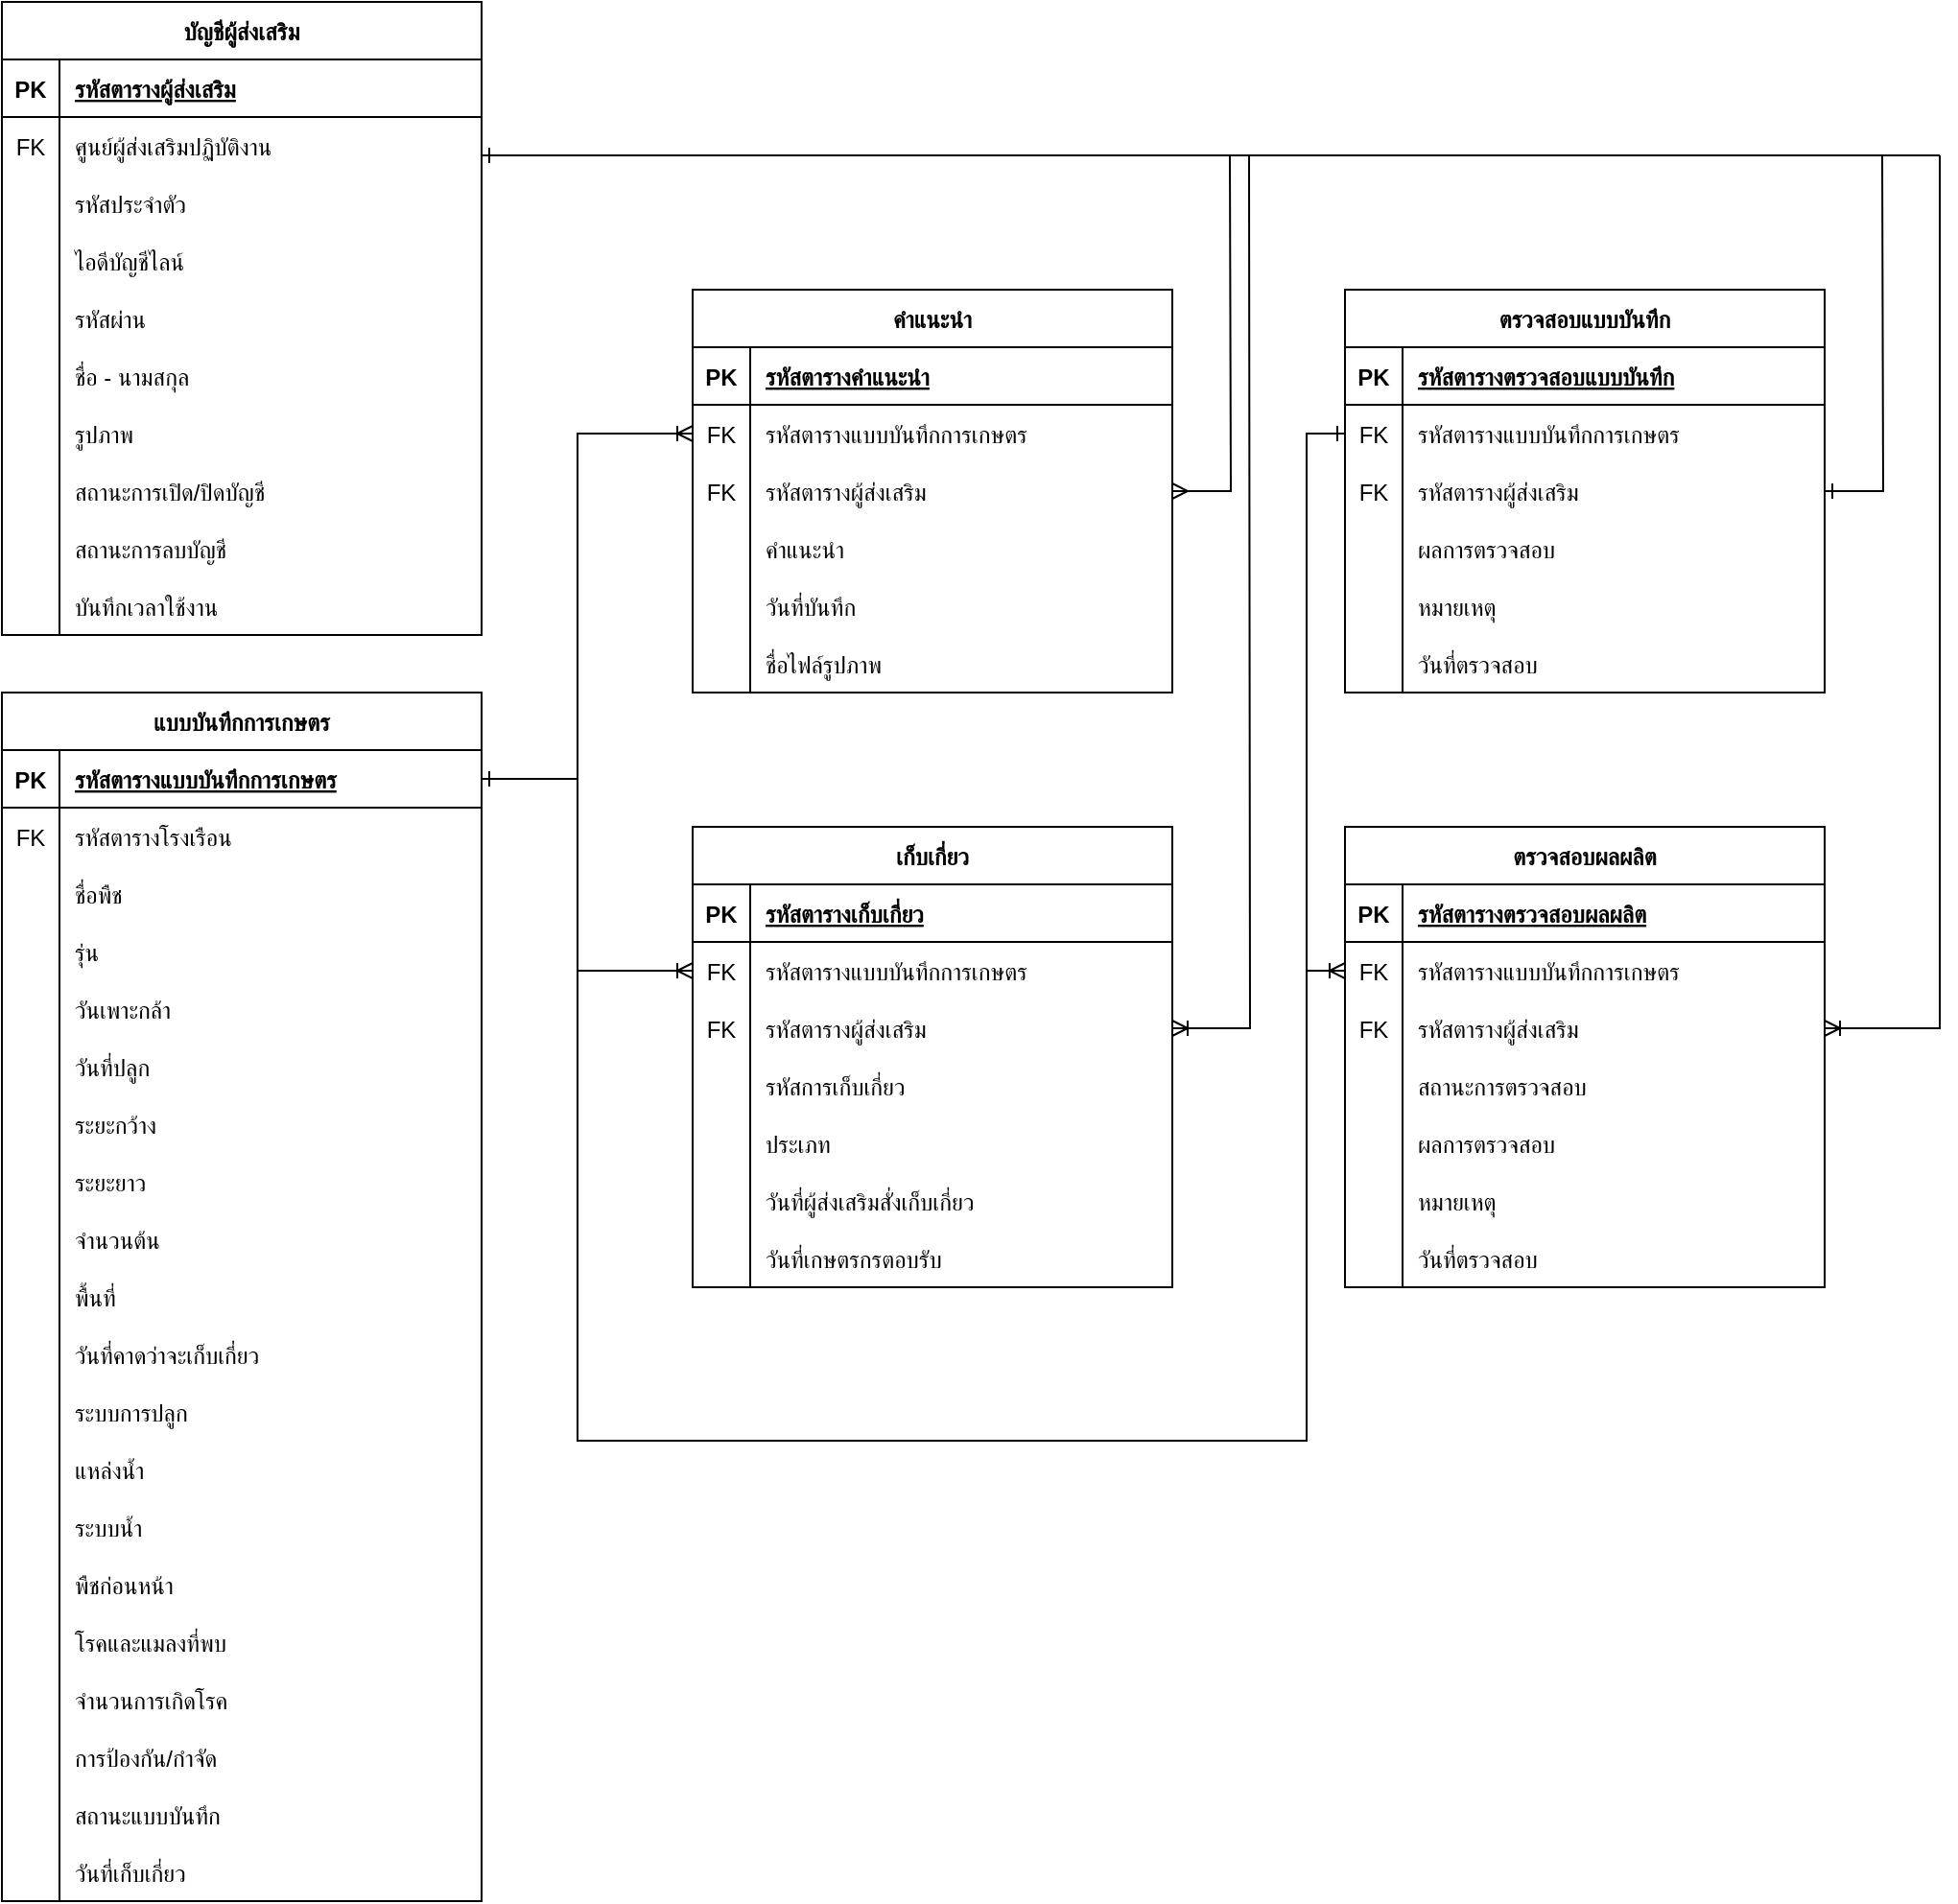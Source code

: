 <mxfile version="22.0.4" type="google">
  <diagram name="หน้า-1" id="pNeefDOTtBO-vPjjWmoB">
    <mxGraphModel grid="1" page="1" gridSize="10" guides="1" tooltips="1" connect="1" arrows="1" fold="1" pageScale="1" pageWidth="827" pageHeight="1169" math="0" shadow="0">
      <root>
        <mxCell id="0" />
        <mxCell id="1" parent="0" />
        <mxCell id="bKDTo_ecvrzZRoo026qE-148" value="บัญชีผู้ส่งเสริม" style="shape=table;startSize=30;container=1;collapsible=1;childLayout=tableLayout;fixedRows=1;rowLines=0;fontStyle=1;align=center;resizeLast=1;" vertex="1" parent="1">
          <mxGeometry x="460" y="170" width="250" height="330" as="geometry" />
        </mxCell>
        <mxCell id="bKDTo_ecvrzZRoo026qE-149" value="" style="shape=partialRectangle;collapsible=0;dropTarget=0;pointerEvents=0;fillColor=none;points=[[0,0.5],[1,0.5]];portConstraint=eastwest;top=0;left=0;right=0;bottom=1;" vertex="1" parent="bKDTo_ecvrzZRoo026qE-148">
          <mxGeometry y="30" width="250" height="30" as="geometry" />
        </mxCell>
        <mxCell id="bKDTo_ecvrzZRoo026qE-150" value="PK" style="shape=partialRectangle;overflow=hidden;connectable=0;fillColor=none;top=0;left=0;bottom=0;right=0;fontStyle=1;" vertex="1" parent="bKDTo_ecvrzZRoo026qE-149">
          <mxGeometry width="30" height="30" as="geometry">
            <mxRectangle width="30" height="30" as="alternateBounds" />
          </mxGeometry>
        </mxCell>
        <mxCell id="bKDTo_ecvrzZRoo026qE-151" value="รหัสตารางผู้ส่งเสริม" style="shape=partialRectangle;overflow=hidden;connectable=0;fillColor=none;top=0;left=0;bottom=0;right=0;align=left;spacingLeft=6;fontStyle=5;" vertex="1" parent="bKDTo_ecvrzZRoo026qE-149">
          <mxGeometry x="30" width="220" height="30" as="geometry">
            <mxRectangle width="220" height="30" as="alternateBounds" />
          </mxGeometry>
        </mxCell>
        <mxCell id="bKDTo_ecvrzZRoo026qE-152" value="" style="shape=partialRectangle;collapsible=0;dropTarget=0;pointerEvents=0;fillColor=none;points=[[0,0.5],[1,0.5]];portConstraint=eastwest;top=0;left=0;right=0;bottom=0;" vertex="1" parent="bKDTo_ecvrzZRoo026qE-148">
          <mxGeometry y="60" width="250" height="30" as="geometry" />
        </mxCell>
        <mxCell id="bKDTo_ecvrzZRoo026qE-153" value="FK" style="shape=partialRectangle;overflow=hidden;connectable=0;fillColor=none;top=0;left=0;bottom=0;right=0;" vertex="1" parent="bKDTo_ecvrzZRoo026qE-152">
          <mxGeometry width="30" height="30" as="geometry">
            <mxRectangle width="30" height="30" as="alternateBounds" />
          </mxGeometry>
        </mxCell>
        <mxCell id="bKDTo_ecvrzZRoo026qE-154" value="ศูนย์ผู้ส่งเสริมปฏิบัติงาน" style="shape=partialRectangle;overflow=hidden;connectable=0;fillColor=none;top=0;left=0;bottom=0;right=0;align=left;spacingLeft=6;" vertex="1" parent="bKDTo_ecvrzZRoo026qE-152">
          <mxGeometry x="30" width="220" height="30" as="geometry">
            <mxRectangle width="220" height="30" as="alternateBounds" />
          </mxGeometry>
        </mxCell>
        <mxCell id="bKDTo_ecvrzZRoo026qE-155" style="shape=partialRectangle;collapsible=0;dropTarget=0;pointerEvents=0;fillColor=none;points=[[0,0.5],[1,0.5]];portConstraint=eastwest;top=0;left=0;right=0;bottom=0;" vertex="1" parent="bKDTo_ecvrzZRoo026qE-148">
          <mxGeometry y="90" width="250" height="30" as="geometry" />
        </mxCell>
        <mxCell id="bKDTo_ecvrzZRoo026qE-156" style="shape=partialRectangle;overflow=hidden;connectable=0;fillColor=none;top=0;left=0;bottom=0;right=0;" vertex="1" parent="bKDTo_ecvrzZRoo026qE-155">
          <mxGeometry width="30" height="30" as="geometry">
            <mxRectangle width="30" height="30" as="alternateBounds" />
          </mxGeometry>
        </mxCell>
        <mxCell id="bKDTo_ecvrzZRoo026qE-157" value="รหัสประจำตัว" style="shape=partialRectangle;overflow=hidden;connectable=0;fillColor=none;top=0;left=0;bottom=0;right=0;align=left;spacingLeft=6;" vertex="1" parent="bKDTo_ecvrzZRoo026qE-155">
          <mxGeometry x="30" width="220" height="30" as="geometry">
            <mxRectangle width="220" height="30" as="alternateBounds" />
          </mxGeometry>
        </mxCell>
        <mxCell id="bKDTo_ecvrzZRoo026qE-158" style="shape=partialRectangle;collapsible=0;dropTarget=0;pointerEvents=0;fillColor=none;points=[[0,0.5],[1,0.5]];portConstraint=eastwest;top=0;left=0;right=0;bottom=0;" vertex="1" parent="bKDTo_ecvrzZRoo026qE-148">
          <mxGeometry y="120" width="250" height="30" as="geometry" />
        </mxCell>
        <mxCell id="bKDTo_ecvrzZRoo026qE-159" style="shape=partialRectangle;overflow=hidden;connectable=0;fillColor=none;top=0;left=0;bottom=0;right=0;" vertex="1" parent="bKDTo_ecvrzZRoo026qE-158">
          <mxGeometry width="30" height="30" as="geometry">
            <mxRectangle width="30" height="30" as="alternateBounds" />
          </mxGeometry>
        </mxCell>
        <mxCell id="bKDTo_ecvrzZRoo026qE-160" value="ไอดีบัญชีไลน์" style="shape=partialRectangle;overflow=hidden;connectable=0;fillColor=none;top=0;left=0;bottom=0;right=0;align=left;spacingLeft=6;" vertex="1" parent="bKDTo_ecvrzZRoo026qE-158">
          <mxGeometry x="30" width="220" height="30" as="geometry">
            <mxRectangle width="220" height="30" as="alternateBounds" />
          </mxGeometry>
        </mxCell>
        <mxCell id="bKDTo_ecvrzZRoo026qE-161" style="shape=partialRectangle;collapsible=0;dropTarget=0;pointerEvents=0;fillColor=none;points=[[0,0.5],[1,0.5]];portConstraint=eastwest;top=0;left=0;right=0;bottom=0;" vertex="1" parent="bKDTo_ecvrzZRoo026qE-148">
          <mxGeometry y="150" width="250" height="30" as="geometry" />
        </mxCell>
        <mxCell id="bKDTo_ecvrzZRoo026qE-162" style="shape=partialRectangle;overflow=hidden;connectable=0;fillColor=none;top=0;left=0;bottom=0;right=0;" vertex="1" parent="bKDTo_ecvrzZRoo026qE-161">
          <mxGeometry width="30" height="30" as="geometry">
            <mxRectangle width="30" height="30" as="alternateBounds" />
          </mxGeometry>
        </mxCell>
        <mxCell id="bKDTo_ecvrzZRoo026qE-163" value="รหัสผ่าน" style="shape=partialRectangle;overflow=hidden;connectable=0;fillColor=none;top=0;left=0;bottom=0;right=0;align=left;spacingLeft=6;" vertex="1" parent="bKDTo_ecvrzZRoo026qE-161">
          <mxGeometry x="30" width="220" height="30" as="geometry">
            <mxRectangle width="220" height="30" as="alternateBounds" />
          </mxGeometry>
        </mxCell>
        <mxCell id="bKDTo_ecvrzZRoo026qE-164" style="shape=partialRectangle;collapsible=0;dropTarget=0;pointerEvents=0;fillColor=none;points=[[0,0.5],[1,0.5]];portConstraint=eastwest;top=0;left=0;right=0;bottom=0;" vertex="1" parent="bKDTo_ecvrzZRoo026qE-148">
          <mxGeometry y="180" width="250" height="30" as="geometry" />
        </mxCell>
        <mxCell id="bKDTo_ecvrzZRoo026qE-165" value="" style="shape=partialRectangle;overflow=hidden;connectable=0;fillColor=none;top=0;left=0;bottom=0;right=0;" vertex="1" parent="bKDTo_ecvrzZRoo026qE-164">
          <mxGeometry width="30" height="30" as="geometry">
            <mxRectangle width="30" height="30" as="alternateBounds" />
          </mxGeometry>
        </mxCell>
        <mxCell id="bKDTo_ecvrzZRoo026qE-166" value="ชื่อ - นามสกุล" style="shape=partialRectangle;overflow=hidden;connectable=0;fillColor=none;top=0;left=0;bottom=0;right=0;align=left;spacingLeft=6;" vertex="1" parent="bKDTo_ecvrzZRoo026qE-164">
          <mxGeometry x="30" width="220" height="30" as="geometry">
            <mxRectangle width="220" height="30" as="alternateBounds" />
          </mxGeometry>
        </mxCell>
        <mxCell id="bKDTo_ecvrzZRoo026qE-167" style="shape=partialRectangle;collapsible=0;dropTarget=0;pointerEvents=0;fillColor=none;points=[[0,0.5],[1,0.5]];portConstraint=eastwest;top=0;left=0;right=0;bottom=0;" vertex="1" parent="bKDTo_ecvrzZRoo026qE-148">
          <mxGeometry y="210" width="250" height="30" as="geometry" />
        </mxCell>
        <mxCell id="bKDTo_ecvrzZRoo026qE-168" style="shape=partialRectangle;overflow=hidden;connectable=0;fillColor=none;top=0;left=0;bottom=0;right=0;" vertex="1" parent="bKDTo_ecvrzZRoo026qE-167">
          <mxGeometry width="30" height="30" as="geometry">
            <mxRectangle width="30" height="30" as="alternateBounds" />
          </mxGeometry>
        </mxCell>
        <mxCell id="bKDTo_ecvrzZRoo026qE-169" value="รูปภาพ" style="shape=partialRectangle;overflow=hidden;connectable=0;fillColor=none;top=0;left=0;bottom=0;right=0;align=left;spacingLeft=6;" vertex="1" parent="bKDTo_ecvrzZRoo026qE-167">
          <mxGeometry x="30" width="220" height="30" as="geometry">
            <mxRectangle width="220" height="30" as="alternateBounds" />
          </mxGeometry>
        </mxCell>
        <mxCell id="bKDTo_ecvrzZRoo026qE-170" style="shape=partialRectangle;collapsible=0;dropTarget=0;pointerEvents=0;fillColor=none;points=[[0,0.5],[1,0.5]];portConstraint=eastwest;top=0;left=0;right=0;bottom=0;" vertex="1" parent="bKDTo_ecvrzZRoo026qE-148">
          <mxGeometry y="240" width="250" height="30" as="geometry" />
        </mxCell>
        <mxCell id="bKDTo_ecvrzZRoo026qE-171" style="shape=partialRectangle;overflow=hidden;connectable=0;fillColor=none;top=0;left=0;bottom=0;right=0;" vertex="1" parent="bKDTo_ecvrzZRoo026qE-170">
          <mxGeometry width="30" height="30" as="geometry">
            <mxRectangle width="30" height="30" as="alternateBounds" />
          </mxGeometry>
        </mxCell>
        <mxCell id="bKDTo_ecvrzZRoo026qE-172" value="สถานะการเปิด/ปิดบัญชี" style="shape=partialRectangle;overflow=hidden;connectable=0;fillColor=none;top=0;left=0;bottom=0;right=0;align=left;spacingLeft=6;" vertex="1" parent="bKDTo_ecvrzZRoo026qE-170">
          <mxGeometry x="30" width="220" height="30" as="geometry">
            <mxRectangle width="220" height="30" as="alternateBounds" />
          </mxGeometry>
        </mxCell>
        <mxCell id="bKDTo_ecvrzZRoo026qE-173" style="shape=partialRectangle;collapsible=0;dropTarget=0;pointerEvents=0;fillColor=none;points=[[0,0.5],[1,0.5]];portConstraint=eastwest;top=0;left=0;right=0;bottom=0;" vertex="1" parent="bKDTo_ecvrzZRoo026qE-148">
          <mxGeometry y="270" width="250" height="30" as="geometry" />
        </mxCell>
        <mxCell id="bKDTo_ecvrzZRoo026qE-174" style="shape=partialRectangle;overflow=hidden;connectable=0;fillColor=none;top=0;left=0;bottom=0;right=0;" vertex="1" parent="bKDTo_ecvrzZRoo026qE-173">
          <mxGeometry width="30" height="30" as="geometry">
            <mxRectangle width="30" height="30" as="alternateBounds" />
          </mxGeometry>
        </mxCell>
        <mxCell id="bKDTo_ecvrzZRoo026qE-175" value="สถานะการลบบัญชี" style="shape=partialRectangle;overflow=hidden;connectable=0;fillColor=none;top=0;left=0;bottom=0;right=0;align=left;spacingLeft=6;" vertex="1" parent="bKDTo_ecvrzZRoo026qE-173">
          <mxGeometry x="30" width="220" height="30" as="geometry">
            <mxRectangle width="220" height="30" as="alternateBounds" />
          </mxGeometry>
        </mxCell>
        <mxCell id="X3Qk1efAukAQD73clQQM-1" style="shape=partialRectangle;collapsible=0;dropTarget=0;pointerEvents=0;fillColor=none;points=[[0,0.5],[1,0.5]];portConstraint=eastwest;top=0;left=0;right=0;bottom=0;" vertex="1" parent="bKDTo_ecvrzZRoo026qE-148">
          <mxGeometry y="300" width="250" height="30" as="geometry" />
        </mxCell>
        <mxCell id="X3Qk1efAukAQD73clQQM-2" style="shape=partialRectangle;overflow=hidden;connectable=0;fillColor=none;top=0;left=0;bottom=0;right=0;" vertex="1" parent="X3Qk1efAukAQD73clQQM-1">
          <mxGeometry width="30" height="30" as="geometry">
            <mxRectangle width="30" height="30" as="alternateBounds" />
          </mxGeometry>
        </mxCell>
        <mxCell id="X3Qk1efAukAQD73clQQM-3" value="บันทึกเวลาใช้งาน" style="shape=partialRectangle;overflow=hidden;connectable=0;fillColor=none;top=0;left=0;bottom=0;right=0;align=left;spacingLeft=6;" vertex="1" parent="X3Qk1efAukAQD73clQQM-1">
          <mxGeometry x="30" width="220" height="30" as="geometry">
            <mxRectangle width="220" height="30" as="alternateBounds" />
          </mxGeometry>
        </mxCell>
        <mxCell id="bKDTo_ecvrzZRoo026qE-176" value="ตรวจสอบแบบบันทึก" style="shape=table;startSize=30;container=1;collapsible=1;childLayout=tableLayout;fixedRows=1;rowLines=0;fontStyle=1;align=center;resizeLast=1;" vertex="1" parent="1">
          <mxGeometry x="1160" y="320" width="250" height="210" as="geometry" />
        </mxCell>
        <mxCell id="bKDTo_ecvrzZRoo026qE-177" value="" style="shape=partialRectangle;collapsible=0;dropTarget=0;pointerEvents=0;fillColor=none;points=[[0,0.5],[1,0.5]];portConstraint=eastwest;top=0;left=0;right=0;bottom=1;" vertex="1" parent="bKDTo_ecvrzZRoo026qE-176">
          <mxGeometry y="30" width="250" height="30" as="geometry" />
        </mxCell>
        <mxCell id="bKDTo_ecvrzZRoo026qE-178" value="PK" style="shape=partialRectangle;overflow=hidden;connectable=0;fillColor=none;top=0;left=0;bottom=0;right=0;fontStyle=1;" vertex="1" parent="bKDTo_ecvrzZRoo026qE-177">
          <mxGeometry width="30" height="30" as="geometry">
            <mxRectangle width="30" height="30" as="alternateBounds" />
          </mxGeometry>
        </mxCell>
        <mxCell id="bKDTo_ecvrzZRoo026qE-179" value="รหัสตารางตรวจสอบแบบบันทึก" style="shape=partialRectangle;overflow=hidden;connectable=0;fillColor=none;top=0;left=0;bottom=0;right=0;align=left;spacingLeft=6;fontStyle=5;" vertex="1" parent="bKDTo_ecvrzZRoo026qE-177">
          <mxGeometry x="30" width="220" height="30" as="geometry">
            <mxRectangle width="220" height="30" as="alternateBounds" />
          </mxGeometry>
        </mxCell>
        <mxCell id="bKDTo_ecvrzZRoo026qE-180" value="" style="shape=partialRectangle;collapsible=0;dropTarget=0;pointerEvents=0;fillColor=none;points=[[0,0.5],[1,0.5]];portConstraint=eastwest;top=0;left=0;right=0;bottom=0;" vertex="1" parent="bKDTo_ecvrzZRoo026qE-176">
          <mxGeometry y="60" width="250" height="30" as="geometry" />
        </mxCell>
        <mxCell id="bKDTo_ecvrzZRoo026qE-181" value="FK" style="shape=partialRectangle;overflow=hidden;connectable=0;fillColor=none;top=0;left=0;bottom=0;right=0;" vertex="1" parent="bKDTo_ecvrzZRoo026qE-180">
          <mxGeometry width="30" height="30" as="geometry">
            <mxRectangle width="30" height="30" as="alternateBounds" />
          </mxGeometry>
        </mxCell>
        <mxCell id="bKDTo_ecvrzZRoo026qE-182" value="รหัสตารางแบบบันทึกการเกษตร" style="shape=partialRectangle;overflow=hidden;connectable=0;fillColor=none;top=0;left=0;bottom=0;right=0;align=left;spacingLeft=6;" vertex="1" parent="bKDTo_ecvrzZRoo026qE-180">
          <mxGeometry x="30" width="220" height="30" as="geometry">
            <mxRectangle width="220" height="30" as="alternateBounds" />
          </mxGeometry>
        </mxCell>
        <mxCell id="bKDTo_ecvrzZRoo026qE-183" style="shape=partialRectangle;collapsible=0;dropTarget=0;pointerEvents=0;fillColor=none;points=[[0,0.5],[1,0.5]];portConstraint=eastwest;top=0;left=0;right=0;bottom=0;" vertex="1" parent="bKDTo_ecvrzZRoo026qE-176">
          <mxGeometry y="90" width="250" height="30" as="geometry" />
        </mxCell>
        <mxCell id="bKDTo_ecvrzZRoo026qE-184" value="FK" style="shape=partialRectangle;overflow=hidden;connectable=0;fillColor=none;top=0;left=0;bottom=0;right=0;" vertex="1" parent="bKDTo_ecvrzZRoo026qE-183">
          <mxGeometry width="30" height="30" as="geometry">
            <mxRectangle width="30" height="30" as="alternateBounds" />
          </mxGeometry>
        </mxCell>
        <mxCell id="bKDTo_ecvrzZRoo026qE-185" value="รหัสตารางผู้ส่งเสริม" style="shape=partialRectangle;overflow=hidden;connectable=0;fillColor=none;top=0;left=0;bottom=0;right=0;align=left;spacingLeft=6;" vertex="1" parent="bKDTo_ecvrzZRoo026qE-183">
          <mxGeometry x="30" width="220" height="30" as="geometry">
            <mxRectangle width="220" height="30" as="alternateBounds" />
          </mxGeometry>
        </mxCell>
        <mxCell id="bKDTo_ecvrzZRoo026qE-186" style="shape=partialRectangle;collapsible=0;dropTarget=0;pointerEvents=0;fillColor=none;points=[[0,0.5],[1,0.5]];portConstraint=eastwest;top=0;left=0;right=0;bottom=0;" vertex="1" parent="bKDTo_ecvrzZRoo026qE-176">
          <mxGeometry y="120" width="250" height="30" as="geometry" />
        </mxCell>
        <mxCell id="bKDTo_ecvrzZRoo026qE-187" style="shape=partialRectangle;overflow=hidden;connectable=0;fillColor=none;top=0;left=0;bottom=0;right=0;" vertex="1" parent="bKDTo_ecvrzZRoo026qE-186">
          <mxGeometry width="30" height="30" as="geometry">
            <mxRectangle width="30" height="30" as="alternateBounds" />
          </mxGeometry>
        </mxCell>
        <mxCell id="bKDTo_ecvrzZRoo026qE-188" value="ผลการตรวจสอบ" style="shape=partialRectangle;overflow=hidden;connectable=0;fillColor=none;top=0;left=0;bottom=0;right=0;align=left;spacingLeft=6;" vertex="1" parent="bKDTo_ecvrzZRoo026qE-186">
          <mxGeometry x="30" width="220" height="30" as="geometry">
            <mxRectangle width="220" height="30" as="alternateBounds" />
          </mxGeometry>
        </mxCell>
        <mxCell id="bKDTo_ecvrzZRoo026qE-189" style="shape=partialRectangle;collapsible=0;dropTarget=0;pointerEvents=0;fillColor=none;points=[[0,0.5],[1,0.5]];portConstraint=eastwest;top=0;left=0;right=0;bottom=0;" vertex="1" parent="bKDTo_ecvrzZRoo026qE-176">
          <mxGeometry y="150" width="250" height="30" as="geometry" />
        </mxCell>
        <mxCell id="bKDTo_ecvrzZRoo026qE-190" style="shape=partialRectangle;overflow=hidden;connectable=0;fillColor=none;top=0;left=0;bottom=0;right=0;" vertex="1" parent="bKDTo_ecvrzZRoo026qE-189">
          <mxGeometry width="30" height="30" as="geometry">
            <mxRectangle width="30" height="30" as="alternateBounds" />
          </mxGeometry>
        </mxCell>
        <mxCell id="bKDTo_ecvrzZRoo026qE-191" value="หมายเหตุ" style="shape=partialRectangle;overflow=hidden;connectable=0;fillColor=none;top=0;left=0;bottom=0;right=0;align=left;spacingLeft=6;" vertex="1" parent="bKDTo_ecvrzZRoo026qE-189">
          <mxGeometry x="30" width="220" height="30" as="geometry">
            <mxRectangle width="220" height="30" as="alternateBounds" />
          </mxGeometry>
        </mxCell>
        <mxCell id="bKDTo_ecvrzZRoo026qE-192" style="shape=partialRectangle;collapsible=0;dropTarget=0;pointerEvents=0;fillColor=none;points=[[0,0.5],[1,0.5]];portConstraint=eastwest;top=0;left=0;right=0;bottom=0;" vertex="1" parent="bKDTo_ecvrzZRoo026qE-176">
          <mxGeometry y="180" width="250" height="30" as="geometry" />
        </mxCell>
        <mxCell id="bKDTo_ecvrzZRoo026qE-193" value="" style="shape=partialRectangle;overflow=hidden;connectable=0;fillColor=none;top=0;left=0;bottom=0;right=0;" vertex="1" parent="bKDTo_ecvrzZRoo026qE-192">
          <mxGeometry width="30" height="30" as="geometry">
            <mxRectangle width="30" height="30" as="alternateBounds" />
          </mxGeometry>
        </mxCell>
        <mxCell id="bKDTo_ecvrzZRoo026qE-194" value="วันที่ตรวจสอบ" style="shape=partialRectangle;overflow=hidden;connectable=0;fillColor=none;top=0;left=0;bottom=0;right=0;align=left;spacingLeft=6;" vertex="1" parent="bKDTo_ecvrzZRoo026qE-192">
          <mxGeometry x="30" width="220" height="30" as="geometry">
            <mxRectangle width="220" height="30" as="alternateBounds" />
          </mxGeometry>
        </mxCell>
        <mxCell id="bKDTo_ecvrzZRoo026qE-195" value="ตรวจสอบผลผลิต" style="shape=table;startSize=30;container=1;collapsible=1;childLayout=tableLayout;fixedRows=1;rowLines=0;fontStyle=1;align=center;resizeLast=1;" vertex="1" parent="1">
          <mxGeometry x="1160" y="600" width="250" height="240" as="geometry" />
        </mxCell>
        <mxCell id="bKDTo_ecvrzZRoo026qE-196" value="" style="shape=partialRectangle;collapsible=0;dropTarget=0;pointerEvents=0;fillColor=none;points=[[0,0.5],[1,0.5]];portConstraint=eastwest;top=0;left=0;right=0;bottom=1;" vertex="1" parent="bKDTo_ecvrzZRoo026qE-195">
          <mxGeometry y="30" width="250" height="30" as="geometry" />
        </mxCell>
        <mxCell id="bKDTo_ecvrzZRoo026qE-197" value="PK" style="shape=partialRectangle;overflow=hidden;connectable=0;fillColor=none;top=0;left=0;bottom=0;right=0;fontStyle=1;" vertex="1" parent="bKDTo_ecvrzZRoo026qE-196">
          <mxGeometry width="30" height="30" as="geometry">
            <mxRectangle width="30" height="30" as="alternateBounds" />
          </mxGeometry>
        </mxCell>
        <mxCell id="bKDTo_ecvrzZRoo026qE-198" value="รหัสตารางตรวจสอบผลผลิต" style="shape=partialRectangle;overflow=hidden;connectable=0;fillColor=none;top=0;left=0;bottom=0;right=0;align=left;spacingLeft=6;fontStyle=5;" vertex="1" parent="bKDTo_ecvrzZRoo026qE-196">
          <mxGeometry x="30" width="220" height="30" as="geometry">
            <mxRectangle width="220" height="30" as="alternateBounds" />
          </mxGeometry>
        </mxCell>
        <mxCell id="bKDTo_ecvrzZRoo026qE-199" value="" style="shape=partialRectangle;collapsible=0;dropTarget=0;pointerEvents=0;fillColor=none;points=[[0,0.5],[1,0.5]];portConstraint=eastwest;top=0;left=0;right=0;bottom=0;" vertex="1" parent="bKDTo_ecvrzZRoo026qE-195">
          <mxGeometry y="60" width="250" height="30" as="geometry" />
        </mxCell>
        <mxCell id="bKDTo_ecvrzZRoo026qE-200" value="FK" style="shape=partialRectangle;overflow=hidden;connectable=0;fillColor=none;top=0;left=0;bottom=0;right=0;" vertex="1" parent="bKDTo_ecvrzZRoo026qE-199">
          <mxGeometry width="30" height="30" as="geometry">
            <mxRectangle width="30" height="30" as="alternateBounds" />
          </mxGeometry>
        </mxCell>
        <mxCell id="bKDTo_ecvrzZRoo026qE-201" value="รหัสตารางแบบบันทึกการเกษตร" style="shape=partialRectangle;overflow=hidden;connectable=0;fillColor=none;top=0;left=0;bottom=0;right=0;align=left;spacingLeft=6;" vertex="1" parent="bKDTo_ecvrzZRoo026qE-199">
          <mxGeometry x="30" width="220" height="30" as="geometry">
            <mxRectangle width="220" height="30" as="alternateBounds" />
          </mxGeometry>
        </mxCell>
        <mxCell id="bKDTo_ecvrzZRoo026qE-202" style="shape=partialRectangle;collapsible=0;dropTarget=0;pointerEvents=0;fillColor=none;points=[[0,0.5],[1,0.5]];portConstraint=eastwest;top=0;left=0;right=0;bottom=0;" vertex="1" parent="bKDTo_ecvrzZRoo026qE-195">
          <mxGeometry y="90" width="250" height="30" as="geometry" />
        </mxCell>
        <mxCell id="bKDTo_ecvrzZRoo026qE-203" value="FK" style="shape=partialRectangle;overflow=hidden;connectable=0;fillColor=none;top=0;left=0;bottom=0;right=0;" vertex="1" parent="bKDTo_ecvrzZRoo026qE-202">
          <mxGeometry width="30" height="30" as="geometry">
            <mxRectangle width="30" height="30" as="alternateBounds" />
          </mxGeometry>
        </mxCell>
        <mxCell id="bKDTo_ecvrzZRoo026qE-204" value="รหัสตารางผู้ส่งเสริม" style="shape=partialRectangle;overflow=hidden;connectable=0;fillColor=none;top=0;left=0;bottom=0;right=0;align=left;spacingLeft=6;" vertex="1" parent="bKDTo_ecvrzZRoo026qE-202">
          <mxGeometry x="30" width="220" height="30" as="geometry">
            <mxRectangle width="220" height="30" as="alternateBounds" />
          </mxGeometry>
        </mxCell>
        <mxCell id="bKDTo_ecvrzZRoo026qE-205" style="shape=partialRectangle;collapsible=0;dropTarget=0;pointerEvents=0;fillColor=none;points=[[0,0.5],[1,0.5]];portConstraint=eastwest;top=0;left=0;right=0;bottom=0;" vertex="1" parent="bKDTo_ecvrzZRoo026qE-195">
          <mxGeometry y="120" width="250" height="30" as="geometry" />
        </mxCell>
        <mxCell id="bKDTo_ecvrzZRoo026qE-206" style="shape=partialRectangle;overflow=hidden;connectable=0;fillColor=none;top=0;left=0;bottom=0;right=0;" vertex="1" parent="bKDTo_ecvrzZRoo026qE-205">
          <mxGeometry width="30" height="30" as="geometry">
            <mxRectangle width="30" height="30" as="alternateBounds" />
          </mxGeometry>
        </mxCell>
        <mxCell id="bKDTo_ecvrzZRoo026qE-207" value="สถานะการตรวจสอบ" style="shape=partialRectangle;overflow=hidden;connectable=0;fillColor=none;top=0;left=0;bottom=0;right=0;align=left;spacingLeft=6;" vertex="1" parent="bKDTo_ecvrzZRoo026qE-205">
          <mxGeometry x="30" width="220" height="30" as="geometry">
            <mxRectangle width="220" height="30" as="alternateBounds" />
          </mxGeometry>
        </mxCell>
        <mxCell id="bKDTo_ecvrzZRoo026qE-208" style="shape=partialRectangle;collapsible=0;dropTarget=0;pointerEvents=0;fillColor=none;points=[[0,0.5],[1,0.5]];portConstraint=eastwest;top=0;left=0;right=0;bottom=0;" vertex="1" parent="bKDTo_ecvrzZRoo026qE-195">
          <mxGeometry y="150" width="250" height="30" as="geometry" />
        </mxCell>
        <mxCell id="bKDTo_ecvrzZRoo026qE-209" style="shape=partialRectangle;overflow=hidden;connectable=0;fillColor=none;top=0;left=0;bottom=0;right=0;" vertex="1" parent="bKDTo_ecvrzZRoo026qE-208">
          <mxGeometry width="30" height="30" as="geometry">
            <mxRectangle width="30" height="30" as="alternateBounds" />
          </mxGeometry>
        </mxCell>
        <mxCell id="bKDTo_ecvrzZRoo026qE-210" value="ผลการตรวจสอบ" style="shape=partialRectangle;overflow=hidden;connectable=0;fillColor=none;top=0;left=0;bottom=0;right=0;align=left;spacingLeft=6;" vertex="1" parent="bKDTo_ecvrzZRoo026qE-208">
          <mxGeometry x="30" width="220" height="30" as="geometry">
            <mxRectangle width="220" height="30" as="alternateBounds" />
          </mxGeometry>
        </mxCell>
        <mxCell id="bKDTo_ecvrzZRoo026qE-211" style="shape=partialRectangle;collapsible=0;dropTarget=0;pointerEvents=0;fillColor=none;points=[[0,0.5],[1,0.5]];portConstraint=eastwest;top=0;left=0;right=0;bottom=0;" vertex="1" parent="bKDTo_ecvrzZRoo026qE-195">
          <mxGeometry y="180" width="250" height="30" as="geometry" />
        </mxCell>
        <mxCell id="bKDTo_ecvrzZRoo026qE-212" value="" style="shape=partialRectangle;overflow=hidden;connectable=0;fillColor=none;top=0;left=0;bottom=0;right=0;" vertex="1" parent="bKDTo_ecvrzZRoo026qE-211">
          <mxGeometry width="30" height="30" as="geometry">
            <mxRectangle width="30" height="30" as="alternateBounds" />
          </mxGeometry>
        </mxCell>
        <mxCell id="bKDTo_ecvrzZRoo026qE-213" value="หมายเหตุ" style="shape=partialRectangle;overflow=hidden;connectable=0;fillColor=none;top=0;left=0;bottom=0;right=0;align=left;spacingLeft=6;" vertex="1" parent="bKDTo_ecvrzZRoo026qE-211">
          <mxGeometry x="30" width="220" height="30" as="geometry">
            <mxRectangle width="220" height="30" as="alternateBounds" />
          </mxGeometry>
        </mxCell>
        <mxCell id="bKDTo_ecvrzZRoo026qE-214" style="shape=partialRectangle;collapsible=0;dropTarget=0;pointerEvents=0;fillColor=none;points=[[0,0.5],[1,0.5]];portConstraint=eastwest;top=0;left=0;right=0;bottom=0;" vertex="1" parent="bKDTo_ecvrzZRoo026qE-195">
          <mxGeometry y="210" width="250" height="30" as="geometry" />
        </mxCell>
        <mxCell id="bKDTo_ecvrzZRoo026qE-215" style="shape=partialRectangle;overflow=hidden;connectable=0;fillColor=none;top=0;left=0;bottom=0;right=0;" vertex="1" parent="bKDTo_ecvrzZRoo026qE-214">
          <mxGeometry width="30" height="30" as="geometry">
            <mxRectangle width="30" height="30" as="alternateBounds" />
          </mxGeometry>
        </mxCell>
        <mxCell id="bKDTo_ecvrzZRoo026qE-216" value="วันที่ตรวจสอบ" style="shape=partialRectangle;overflow=hidden;connectable=0;fillColor=none;top=0;left=0;bottom=0;right=0;align=left;spacingLeft=6;" vertex="1" parent="bKDTo_ecvrzZRoo026qE-214">
          <mxGeometry x="30" width="220" height="30" as="geometry">
            <mxRectangle width="220" height="30" as="alternateBounds" />
          </mxGeometry>
        </mxCell>
        <mxCell id="bKDTo_ecvrzZRoo026qE-217" value="แบบบันทึกการเกษตร" style="shape=table;startSize=30;container=1;collapsible=1;childLayout=tableLayout;fixedRows=1;rowLines=0;fontStyle=1;align=center;resizeLast=1;" vertex="1" parent="1">
          <mxGeometry x="460" y="530" width="250" height="630" as="geometry" />
        </mxCell>
        <mxCell id="bKDTo_ecvrzZRoo026qE-218" value="" style="shape=partialRectangle;collapsible=0;dropTarget=0;pointerEvents=0;fillColor=none;points=[[0,0.5],[1,0.5]];portConstraint=eastwest;top=0;left=0;right=0;bottom=1;" vertex="1" parent="bKDTo_ecvrzZRoo026qE-217">
          <mxGeometry y="30" width="250" height="30" as="geometry" />
        </mxCell>
        <mxCell id="bKDTo_ecvrzZRoo026qE-219" value="PK" style="shape=partialRectangle;overflow=hidden;connectable=0;fillColor=none;top=0;left=0;bottom=0;right=0;fontStyle=1;" vertex="1" parent="bKDTo_ecvrzZRoo026qE-218">
          <mxGeometry width="30" height="30" as="geometry">
            <mxRectangle width="30" height="30" as="alternateBounds" />
          </mxGeometry>
        </mxCell>
        <mxCell id="bKDTo_ecvrzZRoo026qE-220" value="รหัสตารางแบบบันทึกการเกษตร" style="shape=partialRectangle;overflow=hidden;connectable=0;fillColor=none;top=0;left=0;bottom=0;right=0;align=left;spacingLeft=6;fontStyle=5;" vertex="1" parent="bKDTo_ecvrzZRoo026qE-218">
          <mxGeometry x="30" width="220" height="30" as="geometry">
            <mxRectangle width="220" height="30" as="alternateBounds" />
          </mxGeometry>
        </mxCell>
        <mxCell id="bKDTo_ecvrzZRoo026qE-221" value="" style="shape=partialRectangle;collapsible=0;dropTarget=0;pointerEvents=0;fillColor=none;points=[[0,0.5],[1,0.5]];portConstraint=eastwest;top=0;left=0;right=0;bottom=0;" vertex="1" parent="bKDTo_ecvrzZRoo026qE-217">
          <mxGeometry y="60" width="250" height="30" as="geometry" />
        </mxCell>
        <mxCell id="bKDTo_ecvrzZRoo026qE-222" value="FK" style="shape=partialRectangle;overflow=hidden;connectable=0;fillColor=none;top=0;left=0;bottom=0;right=0;" vertex="1" parent="bKDTo_ecvrzZRoo026qE-221">
          <mxGeometry width="30" height="30" as="geometry">
            <mxRectangle width="30" height="30" as="alternateBounds" />
          </mxGeometry>
        </mxCell>
        <mxCell id="bKDTo_ecvrzZRoo026qE-223" value="รหัสตารางโรงเรือน" style="shape=partialRectangle;overflow=hidden;connectable=0;fillColor=none;top=0;left=0;bottom=0;right=0;align=left;spacingLeft=6;" vertex="1" parent="bKDTo_ecvrzZRoo026qE-221">
          <mxGeometry x="30" width="220" height="30" as="geometry">
            <mxRectangle width="220" height="30" as="alternateBounds" />
          </mxGeometry>
        </mxCell>
        <mxCell id="bKDTo_ecvrzZRoo026qE-224" style="shape=partialRectangle;collapsible=0;dropTarget=0;pointerEvents=0;fillColor=none;points=[[0,0.5],[1,0.5]];portConstraint=eastwest;top=0;left=0;right=0;bottom=0;" vertex="1" parent="bKDTo_ecvrzZRoo026qE-217">
          <mxGeometry y="90" width="250" height="30" as="geometry" />
        </mxCell>
        <mxCell id="bKDTo_ecvrzZRoo026qE-225" value="" style="shape=partialRectangle;overflow=hidden;connectable=0;fillColor=none;top=0;left=0;bottom=0;right=0;" vertex="1" parent="bKDTo_ecvrzZRoo026qE-224">
          <mxGeometry width="30" height="30" as="geometry">
            <mxRectangle width="30" height="30" as="alternateBounds" />
          </mxGeometry>
        </mxCell>
        <mxCell id="bKDTo_ecvrzZRoo026qE-226" value="ชื่อพืช" style="shape=partialRectangle;overflow=hidden;connectable=0;fillColor=none;top=0;left=0;bottom=0;right=0;align=left;spacingLeft=6;" vertex="1" parent="bKDTo_ecvrzZRoo026qE-224">
          <mxGeometry x="30" width="220" height="30" as="geometry">
            <mxRectangle width="220" height="30" as="alternateBounds" />
          </mxGeometry>
        </mxCell>
        <mxCell id="bKDTo_ecvrzZRoo026qE-227" style="shape=partialRectangle;collapsible=0;dropTarget=0;pointerEvents=0;fillColor=none;points=[[0,0.5],[1,0.5]];portConstraint=eastwest;top=0;left=0;right=0;bottom=0;" vertex="1" parent="bKDTo_ecvrzZRoo026qE-217">
          <mxGeometry y="120" width="250" height="30" as="geometry" />
        </mxCell>
        <mxCell id="bKDTo_ecvrzZRoo026qE-228" style="shape=partialRectangle;overflow=hidden;connectable=0;fillColor=none;top=0;left=0;bottom=0;right=0;" vertex="1" parent="bKDTo_ecvrzZRoo026qE-227">
          <mxGeometry width="30" height="30" as="geometry">
            <mxRectangle width="30" height="30" as="alternateBounds" />
          </mxGeometry>
        </mxCell>
        <mxCell id="bKDTo_ecvrzZRoo026qE-229" value="รุ่น" style="shape=partialRectangle;overflow=hidden;connectable=0;fillColor=none;top=0;left=0;bottom=0;right=0;align=left;spacingLeft=6;" vertex="1" parent="bKDTo_ecvrzZRoo026qE-227">
          <mxGeometry x="30" width="220" height="30" as="geometry">
            <mxRectangle width="220" height="30" as="alternateBounds" />
          </mxGeometry>
        </mxCell>
        <mxCell id="bKDTo_ecvrzZRoo026qE-230" style="shape=partialRectangle;collapsible=0;dropTarget=0;pointerEvents=0;fillColor=none;points=[[0,0.5],[1,0.5]];portConstraint=eastwest;top=0;left=0;right=0;bottom=0;" vertex="1" parent="bKDTo_ecvrzZRoo026qE-217">
          <mxGeometry y="150" width="250" height="30" as="geometry" />
        </mxCell>
        <mxCell id="bKDTo_ecvrzZRoo026qE-231" value="" style="shape=partialRectangle;overflow=hidden;connectable=0;fillColor=none;top=0;left=0;bottom=0;right=0;" vertex="1" parent="bKDTo_ecvrzZRoo026qE-230">
          <mxGeometry width="30" height="30" as="geometry">
            <mxRectangle width="30" height="30" as="alternateBounds" />
          </mxGeometry>
        </mxCell>
        <mxCell id="bKDTo_ecvrzZRoo026qE-232" value="วันเพาะกล้า" style="shape=partialRectangle;overflow=hidden;connectable=0;fillColor=none;top=0;left=0;bottom=0;right=0;align=left;spacingLeft=6;" vertex="1" parent="bKDTo_ecvrzZRoo026qE-230">
          <mxGeometry x="30" width="220" height="30" as="geometry">
            <mxRectangle width="220" height="30" as="alternateBounds" />
          </mxGeometry>
        </mxCell>
        <mxCell id="bKDTo_ecvrzZRoo026qE-233" style="shape=partialRectangle;collapsible=0;dropTarget=0;pointerEvents=0;fillColor=none;points=[[0,0.5],[1,0.5]];portConstraint=eastwest;top=0;left=0;right=0;bottom=0;" vertex="1" parent="bKDTo_ecvrzZRoo026qE-217">
          <mxGeometry y="180" width="250" height="30" as="geometry" />
        </mxCell>
        <mxCell id="bKDTo_ecvrzZRoo026qE-234" style="shape=partialRectangle;overflow=hidden;connectable=0;fillColor=none;top=0;left=0;bottom=0;right=0;" vertex="1" parent="bKDTo_ecvrzZRoo026qE-233">
          <mxGeometry width="30" height="30" as="geometry">
            <mxRectangle width="30" height="30" as="alternateBounds" />
          </mxGeometry>
        </mxCell>
        <mxCell id="bKDTo_ecvrzZRoo026qE-235" value="วันที่ปลูก" style="shape=partialRectangle;overflow=hidden;connectable=0;fillColor=none;top=0;left=0;bottom=0;right=0;align=left;spacingLeft=6;" vertex="1" parent="bKDTo_ecvrzZRoo026qE-233">
          <mxGeometry x="30" width="220" height="30" as="geometry">
            <mxRectangle width="220" height="30" as="alternateBounds" />
          </mxGeometry>
        </mxCell>
        <mxCell id="bKDTo_ecvrzZRoo026qE-236" style="shape=partialRectangle;collapsible=0;dropTarget=0;pointerEvents=0;fillColor=none;points=[[0,0.5],[1,0.5]];portConstraint=eastwest;top=0;left=0;right=0;bottom=0;" vertex="1" parent="bKDTo_ecvrzZRoo026qE-217">
          <mxGeometry y="210" width="250" height="30" as="geometry" />
        </mxCell>
        <mxCell id="bKDTo_ecvrzZRoo026qE-237" style="shape=partialRectangle;overflow=hidden;connectable=0;fillColor=none;top=0;left=0;bottom=0;right=0;" vertex="1" parent="bKDTo_ecvrzZRoo026qE-236">
          <mxGeometry width="30" height="30" as="geometry">
            <mxRectangle width="30" height="30" as="alternateBounds" />
          </mxGeometry>
        </mxCell>
        <mxCell id="bKDTo_ecvrzZRoo026qE-238" value="ระยะกว้าง" style="shape=partialRectangle;overflow=hidden;connectable=0;fillColor=none;top=0;left=0;bottom=0;right=0;align=left;spacingLeft=6;" vertex="1" parent="bKDTo_ecvrzZRoo026qE-236">
          <mxGeometry x="30" width="220" height="30" as="geometry">
            <mxRectangle width="220" height="30" as="alternateBounds" />
          </mxGeometry>
        </mxCell>
        <mxCell id="bKDTo_ecvrzZRoo026qE-239" style="shape=partialRectangle;collapsible=0;dropTarget=0;pointerEvents=0;fillColor=none;points=[[0,0.5],[1,0.5]];portConstraint=eastwest;top=0;left=0;right=0;bottom=0;" vertex="1" parent="bKDTo_ecvrzZRoo026qE-217">
          <mxGeometry y="240" width="250" height="30" as="geometry" />
        </mxCell>
        <mxCell id="bKDTo_ecvrzZRoo026qE-240" style="shape=partialRectangle;overflow=hidden;connectable=0;fillColor=none;top=0;left=0;bottom=0;right=0;" vertex="1" parent="bKDTo_ecvrzZRoo026qE-239">
          <mxGeometry width="30" height="30" as="geometry">
            <mxRectangle width="30" height="30" as="alternateBounds" />
          </mxGeometry>
        </mxCell>
        <mxCell id="bKDTo_ecvrzZRoo026qE-241" value="ระยะยาว" style="shape=partialRectangle;overflow=hidden;connectable=0;fillColor=none;top=0;left=0;bottom=0;right=0;align=left;spacingLeft=6;" vertex="1" parent="bKDTo_ecvrzZRoo026qE-239">
          <mxGeometry x="30" width="220" height="30" as="geometry">
            <mxRectangle width="220" height="30" as="alternateBounds" />
          </mxGeometry>
        </mxCell>
        <mxCell id="bKDTo_ecvrzZRoo026qE-242" style="shape=partialRectangle;collapsible=0;dropTarget=0;pointerEvents=0;fillColor=none;points=[[0,0.5],[1,0.5]];portConstraint=eastwest;top=0;left=0;right=0;bottom=0;" vertex="1" parent="bKDTo_ecvrzZRoo026qE-217">
          <mxGeometry y="270" width="250" height="30" as="geometry" />
        </mxCell>
        <mxCell id="bKDTo_ecvrzZRoo026qE-243" style="shape=partialRectangle;overflow=hidden;connectable=0;fillColor=none;top=0;left=0;bottom=0;right=0;" vertex="1" parent="bKDTo_ecvrzZRoo026qE-242">
          <mxGeometry width="30" height="30" as="geometry">
            <mxRectangle width="30" height="30" as="alternateBounds" />
          </mxGeometry>
        </mxCell>
        <mxCell id="bKDTo_ecvrzZRoo026qE-244" value="จำนวนต้น" style="shape=partialRectangle;overflow=hidden;connectable=0;fillColor=none;top=0;left=0;bottom=0;right=0;align=left;spacingLeft=6;" vertex="1" parent="bKDTo_ecvrzZRoo026qE-242">
          <mxGeometry x="30" width="220" height="30" as="geometry">
            <mxRectangle width="220" height="30" as="alternateBounds" />
          </mxGeometry>
        </mxCell>
        <mxCell id="bKDTo_ecvrzZRoo026qE-245" style="shape=partialRectangle;collapsible=0;dropTarget=0;pointerEvents=0;fillColor=none;points=[[0,0.5],[1,0.5]];portConstraint=eastwest;top=0;left=0;right=0;bottom=0;" vertex="1" parent="bKDTo_ecvrzZRoo026qE-217">
          <mxGeometry y="300" width="250" height="30" as="geometry" />
        </mxCell>
        <mxCell id="bKDTo_ecvrzZRoo026qE-246" style="shape=partialRectangle;overflow=hidden;connectable=0;fillColor=none;top=0;left=0;bottom=0;right=0;" vertex="1" parent="bKDTo_ecvrzZRoo026qE-245">
          <mxGeometry width="30" height="30" as="geometry">
            <mxRectangle width="30" height="30" as="alternateBounds" />
          </mxGeometry>
        </mxCell>
        <mxCell id="bKDTo_ecvrzZRoo026qE-247" value="พื้นที่" style="shape=partialRectangle;overflow=hidden;connectable=0;fillColor=none;top=0;left=0;bottom=0;right=0;align=left;spacingLeft=6;" vertex="1" parent="bKDTo_ecvrzZRoo026qE-245">
          <mxGeometry x="30" width="220" height="30" as="geometry">
            <mxRectangle width="220" height="30" as="alternateBounds" />
          </mxGeometry>
        </mxCell>
        <mxCell id="bKDTo_ecvrzZRoo026qE-248" style="shape=partialRectangle;collapsible=0;dropTarget=0;pointerEvents=0;fillColor=none;points=[[0,0.5],[1,0.5]];portConstraint=eastwest;top=0;left=0;right=0;bottom=0;" vertex="1" parent="bKDTo_ecvrzZRoo026qE-217">
          <mxGeometry y="330" width="250" height="30" as="geometry" />
        </mxCell>
        <mxCell id="bKDTo_ecvrzZRoo026qE-249" style="shape=partialRectangle;overflow=hidden;connectable=0;fillColor=none;top=0;left=0;bottom=0;right=0;" vertex="1" parent="bKDTo_ecvrzZRoo026qE-248">
          <mxGeometry width="30" height="30" as="geometry">
            <mxRectangle width="30" height="30" as="alternateBounds" />
          </mxGeometry>
        </mxCell>
        <mxCell id="bKDTo_ecvrzZRoo026qE-250" value="วันที่คาดว่าจะเก็บเกี่ยว" style="shape=partialRectangle;overflow=hidden;connectable=0;fillColor=none;top=0;left=0;bottom=0;right=0;align=left;spacingLeft=6;" vertex="1" parent="bKDTo_ecvrzZRoo026qE-248">
          <mxGeometry x="30" width="220" height="30" as="geometry">
            <mxRectangle width="220" height="30" as="alternateBounds" />
          </mxGeometry>
        </mxCell>
        <mxCell id="bKDTo_ecvrzZRoo026qE-251" style="shape=partialRectangle;collapsible=0;dropTarget=0;pointerEvents=0;fillColor=none;points=[[0,0.5],[1,0.5]];portConstraint=eastwest;top=0;left=0;right=0;bottom=0;" vertex="1" parent="bKDTo_ecvrzZRoo026qE-217">
          <mxGeometry y="360" width="250" height="30" as="geometry" />
        </mxCell>
        <mxCell id="bKDTo_ecvrzZRoo026qE-252" style="shape=partialRectangle;overflow=hidden;connectable=0;fillColor=none;top=0;left=0;bottom=0;right=0;" vertex="1" parent="bKDTo_ecvrzZRoo026qE-251">
          <mxGeometry width="30" height="30" as="geometry">
            <mxRectangle width="30" height="30" as="alternateBounds" />
          </mxGeometry>
        </mxCell>
        <mxCell id="bKDTo_ecvrzZRoo026qE-253" value="ระบบการปลูก" style="shape=partialRectangle;overflow=hidden;connectable=0;fillColor=none;top=0;left=0;bottom=0;right=0;align=left;spacingLeft=6;" vertex="1" parent="bKDTo_ecvrzZRoo026qE-251">
          <mxGeometry x="30" width="220" height="30" as="geometry">
            <mxRectangle width="220" height="30" as="alternateBounds" />
          </mxGeometry>
        </mxCell>
        <mxCell id="bKDTo_ecvrzZRoo026qE-254" style="shape=partialRectangle;collapsible=0;dropTarget=0;pointerEvents=0;fillColor=none;points=[[0,0.5],[1,0.5]];portConstraint=eastwest;top=0;left=0;right=0;bottom=0;" vertex="1" parent="bKDTo_ecvrzZRoo026qE-217">
          <mxGeometry y="390" width="250" height="30" as="geometry" />
        </mxCell>
        <mxCell id="bKDTo_ecvrzZRoo026qE-255" style="shape=partialRectangle;overflow=hidden;connectable=0;fillColor=none;top=0;left=0;bottom=0;right=0;" vertex="1" parent="bKDTo_ecvrzZRoo026qE-254">
          <mxGeometry width="30" height="30" as="geometry">
            <mxRectangle width="30" height="30" as="alternateBounds" />
          </mxGeometry>
        </mxCell>
        <mxCell id="bKDTo_ecvrzZRoo026qE-256" value="แหล่งน้ำ" style="shape=partialRectangle;overflow=hidden;connectable=0;fillColor=none;top=0;left=0;bottom=0;right=0;align=left;spacingLeft=6;" vertex="1" parent="bKDTo_ecvrzZRoo026qE-254">
          <mxGeometry x="30" width="220" height="30" as="geometry">
            <mxRectangle width="220" height="30" as="alternateBounds" />
          </mxGeometry>
        </mxCell>
        <mxCell id="bKDTo_ecvrzZRoo026qE-257" style="shape=partialRectangle;collapsible=0;dropTarget=0;pointerEvents=0;fillColor=none;points=[[0,0.5],[1,0.5]];portConstraint=eastwest;top=0;left=0;right=0;bottom=0;" vertex="1" parent="bKDTo_ecvrzZRoo026qE-217">
          <mxGeometry y="420" width="250" height="30" as="geometry" />
        </mxCell>
        <mxCell id="bKDTo_ecvrzZRoo026qE-258" style="shape=partialRectangle;overflow=hidden;connectable=0;fillColor=none;top=0;left=0;bottom=0;right=0;" vertex="1" parent="bKDTo_ecvrzZRoo026qE-257">
          <mxGeometry width="30" height="30" as="geometry">
            <mxRectangle width="30" height="30" as="alternateBounds" />
          </mxGeometry>
        </mxCell>
        <mxCell id="bKDTo_ecvrzZRoo026qE-259" value="ระบบน้ำ" style="shape=partialRectangle;overflow=hidden;connectable=0;fillColor=none;top=0;left=0;bottom=0;right=0;align=left;spacingLeft=6;" vertex="1" parent="bKDTo_ecvrzZRoo026qE-257">
          <mxGeometry x="30" width="220" height="30" as="geometry">
            <mxRectangle width="220" height="30" as="alternateBounds" />
          </mxGeometry>
        </mxCell>
        <mxCell id="bKDTo_ecvrzZRoo026qE-260" style="shape=partialRectangle;collapsible=0;dropTarget=0;pointerEvents=0;fillColor=none;points=[[0,0.5],[1,0.5]];portConstraint=eastwest;top=0;left=0;right=0;bottom=0;" vertex="1" parent="bKDTo_ecvrzZRoo026qE-217">
          <mxGeometry y="450" width="250" height="30" as="geometry" />
        </mxCell>
        <mxCell id="bKDTo_ecvrzZRoo026qE-261" style="shape=partialRectangle;overflow=hidden;connectable=0;fillColor=none;top=0;left=0;bottom=0;right=0;" vertex="1" parent="bKDTo_ecvrzZRoo026qE-260">
          <mxGeometry width="30" height="30" as="geometry">
            <mxRectangle width="30" height="30" as="alternateBounds" />
          </mxGeometry>
        </mxCell>
        <mxCell id="bKDTo_ecvrzZRoo026qE-262" value="พืชก่อนหน้า" style="shape=partialRectangle;overflow=hidden;connectable=0;fillColor=none;top=0;left=0;bottom=0;right=0;align=left;spacingLeft=6;" vertex="1" parent="bKDTo_ecvrzZRoo026qE-260">
          <mxGeometry x="30" width="220" height="30" as="geometry">
            <mxRectangle width="220" height="30" as="alternateBounds" />
          </mxGeometry>
        </mxCell>
        <mxCell id="bKDTo_ecvrzZRoo026qE-263" style="shape=partialRectangle;collapsible=0;dropTarget=0;pointerEvents=0;fillColor=none;points=[[0,0.5],[1,0.5]];portConstraint=eastwest;top=0;left=0;right=0;bottom=0;" vertex="1" parent="bKDTo_ecvrzZRoo026qE-217">
          <mxGeometry y="480" width="250" height="30" as="geometry" />
        </mxCell>
        <mxCell id="bKDTo_ecvrzZRoo026qE-264" style="shape=partialRectangle;overflow=hidden;connectable=0;fillColor=none;top=0;left=0;bottom=0;right=0;" vertex="1" parent="bKDTo_ecvrzZRoo026qE-263">
          <mxGeometry width="30" height="30" as="geometry">
            <mxRectangle width="30" height="30" as="alternateBounds" />
          </mxGeometry>
        </mxCell>
        <mxCell id="bKDTo_ecvrzZRoo026qE-265" value="โรคและแมลงที่พบ" style="shape=partialRectangle;overflow=hidden;connectable=0;fillColor=none;top=0;left=0;bottom=0;right=0;align=left;spacingLeft=6;" vertex="1" parent="bKDTo_ecvrzZRoo026qE-263">
          <mxGeometry x="30" width="220" height="30" as="geometry">
            <mxRectangle width="220" height="30" as="alternateBounds" />
          </mxGeometry>
        </mxCell>
        <mxCell id="bKDTo_ecvrzZRoo026qE-266" style="shape=partialRectangle;collapsible=0;dropTarget=0;pointerEvents=0;fillColor=none;points=[[0,0.5],[1,0.5]];portConstraint=eastwest;top=0;left=0;right=0;bottom=0;" vertex="1" parent="bKDTo_ecvrzZRoo026qE-217">
          <mxGeometry y="510" width="250" height="30" as="geometry" />
        </mxCell>
        <mxCell id="bKDTo_ecvrzZRoo026qE-267" style="shape=partialRectangle;overflow=hidden;connectable=0;fillColor=none;top=0;left=0;bottom=0;right=0;" vertex="1" parent="bKDTo_ecvrzZRoo026qE-266">
          <mxGeometry width="30" height="30" as="geometry">
            <mxRectangle width="30" height="30" as="alternateBounds" />
          </mxGeometry>
        </mxCell>
        <mxCell id="bKDTo_ecvrzZRoo026qE-268" value="จำนวนการเกิดโรค" style="shape=partialRectangle;overflow=hidden;connectable=0;fillColor=none;top=0;left=0;bottom=0;right=0;align=left;spacingLeft=6;" vertex="1" parent="bKDTo_ecvrzZRoo026qE-266">
          <mxGeometry x="30" width="220" height="30" as="geometry">
            <mxRectangle width="220" height="30" as="alternateBounds" />
          </mxGeometry>
        </mxCell>
        <mxCell id="bKDTo_ecvrzZRoo026qE-269" style="shape=partialRectangle;collapsible=0;dropTarget=0;pointerEvents=0;fillColor=none;points=[[0,0.5],[1,0.5]];portConstraint=eastwest;top=0;left=0;right=0;bottom=0;" vertex="1" parent="bKDTo_ecvrzZRoo026qE-217">
          <mxGeometry y="540" width="250" height="30" as="geometry" />
        </mxCell>
        <mxCell id="bKDTo_ecvrzZRoo026qE-270" style="shape=partialRectangle;overflow=hidden;connectable=0;fillColor=none;top=0;left=0;bottom=0;right=0;" vertex="1" parent="bKDTo_ecvrzZRoo026qE-269">
          <mxGeometry width="30" height="30" as="geometry">
            <mxRectangle width="30" height="30" as="alternateBounds" />
          </mxGeometry>
        </mxCell>
        <mxCell id="bKDTo_ecvrzZRoo026qE-271" value="การป้องกัน/กำจัด" style="shape=partialRectangle;overflow=hidden;connectable=0;fillColor=none;top=0;left=0;bottom=0;right=0;align=left;spacingLeft=6;" vertex="1" parent="bKDTo_ecvrzZRoo026qE-269">
          <mxGeometry x="30" width="220" height="30" as="geometry">
            <mxRectangle width="220" height="30" as="alternateBounds" />
          </mxGeometry>
        </mxCell>
        <mxCell id="bKDTo_ecvrzZRoo026qE-272" style="shape=partialRectangle;collapsible=0;dropTarget=0;pointerEvents=0;fillColor=none;points=[[0,0.5],[1,0.5]];portConstraint=eastwest;top=0;left=0;right=0;bottom=0;" vertex="1" parent="bKDTo_ecvrzZRoo026qE-217">
          <mxGeometry y="570" width="250" height="30" as="geometry" />
        </mxCell>
        <mxCell id="bKDTo_ecvrzZRoo026qE-273" style="shape=partialRectangle;overflow=hidden;connectable=0;fillColor=none;top=0;left=0;bottom=0;right=0;" vertex="1" parent="bKDTo_ecvrzZRoo026qE-272">
          <mxGeometry width="30" height="30" as="geometry">
            <mxRectangle width="30" height="30" as="alternateBounds" />
          </mxGeometry>
        </mxCell>
        <mxCell id="bKDTo_ecvrzZRoo026qE-274" value="สถานะแบบบันทึก" style="shape=partialRectangle;overflow=hidden;connectable=0;fillColor=none;top=0;left=0;bottom=0;right=0;align=left;spacingLeft=6;" vertex="1" parent="bKDTo_ecvrzZRoo026qE-272">
          <mxGeometry x="30" width="220" height="30" as="geometry">
            <mxRectangle width="220" height="30" as="alternateBounds" />
          </mxGeometry>
        </mxCell>
        <mxCell id="bKDTo_ecvrzZRoo026qE-275" style="shape=partialRectangle;collapsible=0;dropTarget=0;pointerEvents=0;fillColor=none;points=[[0,0.5],[1,0.5]];portConstraint=eastwest;top=0;left=0;right=0;bottom=0;" vertex="1" parent="bKDTo_ecvrzZRoo026qE-217">
          <mxGeometry y="600" width="250" height="30" as="geometry" />
        </mxCell>
        <mxCell id="bKDTo_ecvrzZRoo026qE-276" style="shape=partialRectangle;overflow=hidden;connectable=0;fillColor=none;top=0;left=0;bottom=0;right=0;" vertex="1" parent="bKDTo_ecvrzZRoo026qE-275">
          <mxGeometry width="30" height="30" as="geometry">
            <mxRectangle width="30" height="30" as="alternateBounds" />
          </mxGeometry>
        </mxCell>
        <mxCell id="bKDTo_ecvrzZRoo026qE-277" value="วันที่เก็บเกี่ยว" style="shape=partialRectangle;overflow=hidden;connectable=0;fillColor=none;top=0;left=0;bottom=0;right=0;align=left;spacingLeft=6;" vertex="1" parent="bKDTo_ecvrzZRoo026qE-275">
          <mxGeometry x="30" width="220" height="30" as="geometry">
            <mxRectangle width="220" height="30" as="alternateBounds" />
          </mxGeometry>
        </mxCell>
        <mxCell id="bKDTo_ecvrzZRoo026qE-278" value="คำแนะนำ" style="shape=table;startSize=30;container=1;collapsible=1;childLayout=tableLayout;fixedRows=1;rowLines=0;fontStyle=1;align=center;resizeLast=1;" vertex="1" parent="1">
          <mxGeometry x="820" y="320" width="250" height="210" as="geometry" />
        </mxCell>
        <mxCell id="bKDTo_ecvrzZRoo026qE-279" value="" style="shape=partialRectangle;collapsible=0;dropTarget=0;pointerEvents=0;fillColor=none;points=[[0,0.5],[1,0.5]];portConstraint=eastwest;top=0;left=0;right=0;bottom=1;" vertex="1" parent="bKDTo_ecvrzZRoo026qE-278">
          <mxGeometry y="30" width="250" height="30" as="geometry" />
        </mxCell>
        <mxCell id="bKDTo_ecvrzZRoo026qE-280" value="PK" style="shape=partialRectangle;overflow=hidden;connectable=0;fillColor=none;top=0;left=0;bottom=0;right=0;fontStyle=1;" vertex="1" parent="bKDTo_ecvrzZRoo026qE-279">
          <mxGeometry width="30" height="30" as="geometry">
            <mxRectangle width="30" height="30" as="alternateBounds" />
          </mxGeometry>
        </mxCell>
        <mxCell id="bKDTo_ecvrzZRoo026qE-281" value="รหัสตารางคำแนะนำ" style="shape=partialRectangle;overflow=hidden;connectable=0;fillColor=none;top=0;left=0;bottom=0;right=0;align=left;spacingLeft=6;fontStyle=5;" vertex="1" parent="bKDTo_ecvrzZRoo026qE-279">
          <mxGeometry x="30" width="220" height="30" as="geometry">
            <mxRectangle width="220" height="30" as="alternateBounds" />
          </mxGeometry>
        </mxCell>
        <mxCell id="bKDTo_ecvrzZRoo026qE-282" value="" style="shape=partialRectangle;collapsible=0;dropTarget=0;pointerEvents=0;fillColor=none;points=[[0,0.5],[1,0.5]];portConstraint=eastwest;top=0;left=0;right=0;bottom=0;" vertex="1" parent="bKDTo_ecvrzZRoo026qE-278">
          <mxGeometry y="60" width="250" height="30" as="geometry" />
        </mxCell>
        <mxCell id="bKDTo_ecvrzZRoo026qE-283" value="FK" style="shape=partialRectangle;overflow=hidden;connectable=0;fillColor=none;top=0;left=0;bottom=0;right=0;" vertex="1" parent="bKDTo_ecvrzZRoo026qE-282">
          <mxGeometry width="30" height="30" as="geometry">
            <mxRectangle width="30" height="30" as="alternateBounds" />
          </mxGeometry>
        </mxCell>
        <mxCell id="bKDTo_ecvrzZRoo026qE-284" value="รหัสตารางแบบบันทึกการเกษตร" style="shape=partialRectangle;overflow=hidden;connectable=0;fillColor=none;top=0;left=0;bottom=0;right=0;align=left;spacingLeft=6;" vertex="1" parent="bKDTo_ecvrzZRoo026qE-282">
          <mxGeometry x="30" width="220" height="30" as="geometry">
            <mxRectangle width="220" height="30" as="alternateBounds" />
          </mxGeometry>
        </mxCell>
        <mxCell id="bKDTo_ecvrzZRoo026qE-285" style="shape=partialRectangle;collapsible=0;dropTarget=0;pointerEvents=0;fillColor=none;points=[[0,0.5],[1,0.5]];portConstraint=eastwest;top=0;left=0;right=0;bottom=0;" vertex="1" parent="bKDTo_ecvrzZRoo026qE-278">
          <mxGeometry y="90" width="250" height="30" as="geometry" />
        </mxCell>
        <mxCell id="bKDTo_ecvrzZRoo026qE-286" value="FK" style="shape=partialRectangle;overflow=hidden;connectable=0;fillColor=none;top=0;left=0;bottom=0;right=0;" vertex="1" parent="bKDTo_ecvrzZRoo026qE-285">
          <mxGeometry width="30" height="30" as="geometry">
            <mxRectangle width="30" height="30" as="alternateBounds" />
          </mxGeometry>
        </mxCell>
        <mxCell id="bKDTo_ecvrzZRoo026qE-287" value="รหัสตารางผู้ส่งเสริม" style="shape=partialRectangle;overflow=hidden;connectable=0;fillColor=none;top=0;left=0;bottom=0;right=0;align=left;spacingLeft=6;" vertex="1" parent="bKDTo_ecvrzZRoo026qE-285">
          <mxGeometry x="30" width="220" height="30" as="geometry">
            <mxRectangle width="220" height="30" as="alternateBounds" />
          </mxGeometry>
        </mxCell>
        <mxCell id="bKDTo_ecvrzZRoo026qE-288" style="shape=partialRectangle;collapsible=0;dropTarget=0;pointerEvents=0;fillColor=none;points=[[0,0.5],[1,0.5]];portConstraint=eastwest;top=0;left=0;right=0;bottom=0;" vertex="1" parent="bKDTo_ecvrzZRoo026qE-278">
          <mxGeometry y="120" width="250" height="30" as="geometry" />
        </mxCell>
        <mxCell id="bKDTo_ecvrzZRoo026qE-289" style="shape=partialRectangle;overflow=hidden;connectable=0;fillColor=none;top=0;left=0;bottom=0;right=0;" vertex="1" parent="bKDTo_ecvrzZRoo026qE-288">
          <mxGeometry width="30" height="30" as="geometry">
            <mxRectangle width="30" height="30" as="alternateBounds" />
          </mxGeometry>
        </mxCell>
        <mxCell id="bKDTo_ecvrzZRoo026qE-290" value="คำแนะนำ" style="shape=partialRectangle;overflow=hidden;connectable=0;fillColor=none;top=0;left=0;bottom=0;right=0;align=left;spacingLeft=6;" vertex="1" parent="bKDTo_ecvrzZRoo026qE-288">
          <mxGeometry x="30" width="220" height="30" as="geometry">
            <mxRectangle width="220" height="30" as="alternateBounds" />
          </mxGeometry>
        </mxCell>
        <mxCell id="bKDTo_ecvrzZRoo026qE-291" style="shape=partialRectangle;collapsible=0;dropTarget=0;pointerEvents=0;fillColor=none;points=[[0,0.5],[1,0.5]];portConstraint=eastwest;top=0;left=0;right=0;bottom=0;" vertex="1" parent="bKDTo_ecvrzZRoo026qE-278">
          <mxGeometry y="150" width="250" height="30" as="geometry" />
        </mxCell>
        <mxCell id="bKDTo_ecvrzZRoo026qE-292" style="shape=partialRectangle;overflow=hidden;connectable=0;fillColor=none;top=0;left=0;bottom=0;right=0;" vertex="1" parent="bKDTo_ecvrzZRoo026qE-291">
          <mxGeometry width="30" height="30" as="geometry">
            <mxRectangle width="30" height="30" as="alternateBounds" />
          </mxGeometry>
        </mxCell>
        <mxCell id="bKDTo_ecvrzZRoo026qE-293" value="วันที่บันทึก" style="shape=partialRectangle;overflow=hidden;connectable=0;fillColor=none;top=0;left=0;bottom=0;right=0;align=left;spacingLeft=6;" vertex="1" parent="bKDTo_ecvrzZRoo026qE-291">
          <mxGeometry x="30" width="220" height="30" as="geometry">
            <mxRectangle width="220" height="30" as="alternateBounds" />
          </mxGeometry>
        </mxCell>
        <mxCell id="bKDTo_ecvrzZRoo026qE-294" style="shape=partialRectangle;collapsible=0;dropTarget=0;pointerEvents=0;fillColor=none;points=[[0,0.5],[1,0.5]];portConstraint=eastwest;top=0;left=0;right=0;bottom=0;" vertex="1" parent="bKDTo_ecvrzZRoo026qE-278">
          <mxGeometry y="180" width="250" height="30" as="geometry" />
        </mxCell>
        <mxCell id="bKDTo_ecvrzZRoo026qE-295" value="" style="shape=partialRectangle;overflow=hidden;connectable=0;fillColor=none;top=0;left=0;bottom=0;right=0;" vertex="1" parent="bKDTo_ecvrzZRoo026qE-294">
          <mxGeometry width="30" height="30" as="geometry">
            <mxRectangle width="30" height="30" as="alternateBounds" />
          </mxGeometry>
        </mxCell>
        <mxCell id="bKDTo_ecvrzZRoo026qE-296" value="ชื่อไฟล์รูปภาพ" style="shape=partialRectangle;overflow=hidden;connectable=0;fillColor=none;top=0;left=0;bottom=0;right=0;align=left;spacingLeft=6;" vertex="1" parent="bKDTo_ecvrzZRoo026qE-294">
          <mxGeometry x="30" width="220" height="30" as="geometry">
            <mxRectangle width="220" height="30" as="alternateBounds" />
          </mxGeometry>
        </mxCell>
        <mxCell id="bKDTo_ecvrzZRoo026qE-297" value="เก็บเกี่ยว" style="shape=table;startSize=30;container=1;collapsible=1;childLayout=tableLayout;fixedRows=1;rowLines=0;fontStyle=1;align=center;resizeLast=1;" vertex="1" parent="1">
          <mxGeometry x="820" y="600" width="250" height="240" as="geometry" />
        </mxCell>
        <mxCell id="bKDTo_ecvrzZRoo026qE-298" value="" style="shape=partialRectangle;collapsible=0;dropTarget=0;pointerEvents=0;fillColor=none;points=[[0,0.5],[1,0.5]];portConstraint=eastwest;top=0;left=0;right=0;bottom=1;" vertex="1" parent="bKDTo_ecvrzZRoo026qE-297">
          <mxGeometry y="30" width="250" height="30" as="geometry" />
        </mxCell>
        <mxCell id="bKDTo_ecvrzZRoo026qE-299" value="PK" style="shape=partialRectangle;overflow=hidden;connectable=0;fillColor=none;top=0;left=0;bottom=0;right=0;fontStyle=1;" vertex="1" parent="bKDTo_ecvrzZRoo026qE-298">
          <mxGeometry width="30" height="30" as="geometry">
            <mxRectangle width="30" height="30" as="alternateBounds" />
          </mxGeometry>
        </mxCell>
        <mxCell id="bKDTo_ecvrzZRoo026qE-300" value="รหัสตารางเก็บเกี่ยว" style="shape=partialRectangle;overflow=hidden;connectable=0;fillColor=none;top=0;left=0;bottom=0;right=0;align=left;spacingLeft=6;fontStyle=5;" vertex="1" parent="bKDTo_ecvrzZRoo026qE-298">
          <mxGeometry x="30" width="220" height="30" as="geometry">
            <mxRectangle width="220" height="30" as="alternateBounds" />
          </mxGeometry>
        </mxCell>
        <mxCell id="bKDTo_ecvrzZRoo026qE-301" value="" style="shape=partialRectangle;collapsible=0;dropTarget=0;pointerEvents=0;fillColor=none;points=[[0,0.5],[1,0.5]];portConstraint=eastwest;top=0;left=0;right=0;bottom=0;" vertex="1" parent="bKDTo_ecvrzZRoo026qE-297">
          <mxGeometry y="60" width="250" height="30" as="geometry" />
        </mxCell>
        <mxCell id="bKDTo_ecvrzZRoo026qE-302" value="FK" style="shape=partialRectangle;overflow=hidden;connectable=0;fillColor=none;top=0;left=0;bottom=0;right=0;" vertex="1" parent="bKDTo_ecvrzZRoo026qE-301">
          <mxGeometry width="30" height="30" as="geometry">
            <mxRectangle width="30" height="30" as="alternateBounds" />
          </mxGeometry>
        </mxCell>
        <mxCell id="bKDTo_ecvrzZRoo026qE-303" value="รหัสตารางแบบบันทึกการเกษตร" style="shape=partialRectangle;overflow=hidden;connectable=0;fillColor=none;top=0;left=0;bottom=0;right=0;align=left;spacingLeft=6;" vertex="1" parent="bKDTo_ecvrzZRoo026qE-301">
          <mxGeometry x="30" width="220" height="30" as="geometry">
            <mxRectangle width="220" height="30" as="alternateBounds" />
          </mxGeometry>
        </mxCell>
        <mxCell id="bKDTo_ecvrzZRoo026qE-304" style="shape=partialRectangle;collapsible=0;dropTarget=0;pointerEvents=0;fillColor=none;points=[[0,0.5],[1,0.5]];portConstraint=eastwest;top=0;left=0;right=0;bottom=0;" vertex="1" parent="bKDTo_ecvrzZRoo026qE-297">
          <mxGeometry y="90" width="250" height="30" as="geometry" />
        </mxCell>
        <mxCell id="bKDTo_ecvrzZRoo026qE-305" value="FK" style="shape=partialRectangle;overflow=hidden;connectable=0;fillColor=none;top=0;left=0;bottom=0;right=0;" vertex="1" parent="bKDTo_ecvrzZRoo026qE-304">
          <mxGeometry width="30" height="30" as="geometry">
            <mxRectangle width="30" height="30" as="alternateBounds" />
          </mxGeometry>
        </mxCell>
        <mxCell id="bKDTo_ecvrzZRoo026qE-306" value="รหัสตารางผู้ส่งเสริม" style="shape=partialRectangle;overflow=hidden;connectable=0;fillColor=none;top=0;left=0;bottom=0;right=0;align=left;spacingLeft=6;" vertex="1" parent="bKDTo_ecvrzZRoo026qE-304">
          <mxGeometry x="30" width="220" height="30" as="geometry">
            <mxRectangle width="220" height="30" as="alternateBounds" />
          </mxGeometry>
        </mxCell>
        <mxCell id="bKDTo_ecvrzZRoo026qE-307" style="shape=partialRectangle;collapsible=0;dropTarget=0;pointerEvents=0;fillColor=none;points=[[0,0.5],[1,0.5]];portConstraint=eastwest;top=0;left=0;right=0;bottom=0;" vertex="1" parent="bKDTo_ecvrzZRoo026qE-297">
          <mxGeometry y="120" width="250" height="30" as="geometry" />
        </mxCell>
        <mxCell id="bKDTo_ecvrzZRoo026qE-308" style="shape=partialRectangle;overflow=hidden;connectable=0;fillColor=none;top=0;left=0;bottom=0;right=0;" vertex="1" parent="bKDTo_ecvrzZRoo026qE-307">
          <mxGeometry width="30" height="30" as="geometry">
            <mxRectangle width="30" height="30" as="alternateBounds" />
          </mxGeometry>
        </mxCell>
        <mxCell id="bKDTo_ecvrzZRoo026qE-309" value="รหัสการเก็บเกี่ยว" style="shape=partialRectangle;overflow=hidden;connectable=0;fillColor=none;top=0;left=0;bottom=0;right=0;align=left;spacingLeft=6;" vertex="1" parent="bKDTo_ecvrzZRoo026qE-307">
          <mxGeometry x="30" width="220" height="30" as="geometry">
            <mxRectangle width="220" height="30" as="alternateBounds" />
          </mxGeometry>
        </mxCell>
        <mxCell id="bKDTo_ecvrzZRoo026qE-310" style="shape=partialRectangle;collapsible=0;dropTarget=0;pointerEvents=0;fillColor=none;points=[[0,0.5],[1,0.5]];portConstraint=eastwest;top=0;left=0;right=0;bottom=0;" vertex="1" parent="bKDTo_ecvrzZRoo026qE-297">
          <mxGeometry y="150" width="250" height="30" as="geometry" />
        </mxCell>
        <mxCell id="bKDTo_ecvrzZRoo026qE-311" style="shape=partialRectangle;overflow=hidden;connectable=0;fillColor=none;top=0;left=0;bottom=0;right=0;" vertex="1" parent="bKDTo_ecvrzZRoo026qE-310">
          <mxGeometry width="30" height="30" as="geometry">
            <mxRectangle width="30" height="30" as="alternateBounds" />
          </mxGeometry>
        </mxCell>
        <mxCell id="bKDTo_ecvrzZRoo026qE-312" value="ประเภท" style="shape=partialRectangle;overflow=hidden;connectable=0;fillColor=none;top=0;left=0;bottom=0;right=0;align=left;spacingLeft=6;" vertex="1" parent="bKDTo_ecvrzZRoo026qE-310">
          <mxGeometry x="30" width="220" height="30" as="geometry">
            <mxRectangle width="220" height="30" as="alternateBounds" />
          </mxGeometry>
        </mxCell>
        <mxCell id="bKDTo_ecvrzZRoo026qE-313" style="shape=partialRectangle;collapsible=0;dropTarget=0;pointerEvents=0;fillColor=none;points=[[0,0.5],[1,0.5]];portConstraint=eastwest;top=0;left=0;right=0;bottom=0;" vertex="1" parent="bKDTo_ecvrzZRoo026qE-297">
          <mxGeometry y="180" width="250" height="30" as="geometry" />
        </mxCell>
        <mxCell id="bKDTo_ecvrzZRoo026qE-314" value="" style="shape=partialRectangle;overflow=hidden;connectable=0;fillColor=none;top=0;left=0;bottom=0;right=0;" vertex="1" parent="bKDTo_ecvrzZRoo026qE-313">
          <mxGeometry width="30" height="30" as="geometry">
            <mxRectangle width="30" height="30" as="alternateBounds" />
          </mxGeometry>
        </mxCell>
        <mxCell id="bKDTo_ecvrzZRoo026qE-315" value="วันที่ผู้ส่งเสริมสั่งเก็บเกี่ยว" style="shape=partialRectangle;overflow=hidden;connectable=0;fillColor=none;top=0;left=0;bottom=0;right=0;align=left;spacingLeft=6;" vertex="1" parent="bKDTo_ecvrzZRoo026qE-313">
          <mxGeometry x="30" width="220" height="30" as="geometry">
            <mxRectangle width="220" height="30" as="alternateBounds" />
          </mxGeometry>
        </mxCell>
        <mxCell id="bKDTo_ecvrzZRoo026qE-316" style="shape=partialRectangle;collapsible=0;dropTarget=0;pointerEvents=0;fillColor=none;points=[[0,0.5],[1,0.5]];portConstraint=eastwest;top=0;left=0;right=0;bottom=0;" vertex="1" parent="bKDTo_ecvrzZRoo026qE-297">
          <mxGeometry y="210" width="250" height="30" as="geometry" />
        </mxCell>
        <mxCell id="bKDTo_ecvrzZRoo026qE-317" style="shape=partialRectangle;overflow=hidden;connectable=0;fillColor=none;top=0;left=0;bottom=0;right=0;" vertex="1" parent="bKDTo_ecvrzZRoo026qE-316">
          <mxGeometry width="30" height="30" as="geometry">
            <mxRectangle width="30" height="30" as="alternateBounds" />
          </mxGeometry>
        </mxCell>
        <mxCell id="bKDTo_ecvrzZRoo026qE-318" value="วันที่เกษตรกรตอบรับ" style="shape=partialRectangle;overflow=hidden;connectable=0;fillColor=none;top=0;left=0;bottom=0;right=0;align=left;spacingLeft=6;" vertex="1" parent="bKDTo_ecvrzZRoo026qE-316">
          <mxGeometry x="30" width="220" height="30" as="geometry">
            <mxRectangle width="220" height="30" as="alternateBounds" />
          </mxGeometry>
        </mxCell>
        <mxCell id="bKDTo_ecvrzZRoo026qE-319" style="edgeStyle=orthogonalEdgeStyle;rounded=0;orthogonalLoop=1;jettySize=auto;html=1;startArrow=ERone;startFill=0;endArrow=none;endFill=0;" edge="1" parent="1">
          <mxGeometry relative="1" as="geometry">
            <mxPoint x="1470" y="250" as="targetPoint" />
            <mxPoint x="710" y="250" as="sourcePoint" />
            <Array as="points">
              <mxPoint x="710" y="250" />
              <mxPoint x="1090" y="250" />
              <mxPoint x="1470" y="251" />
            </Array>
          </mxGeometry>
        </mxCell>
        <mxCell id="bKDTo_ecvrzZRoo026qE-320" style="edgeStyle=orthogonalEdgeStyle;rounded=0;orthogonalLoop=1;jettySize=auto;html=1;exitX=1;exitY=0.5;exitDx=0;exitDy=0;entryX=0;entryY=0.5;entryDx=0;entryDy=0;endArrow=ERoneToMany;endFill=0;startArrow=ERone;startFill=0;" edge="1" parent="1" source="bKDTo_ecvrzZRoo026qE-218" target="bKDTo_ecvrzZRoo026qE-282">
          <mxGeometry relative="1" as="geometry">
            <Array as="points">
              <mxPoint x="760" y="575" />
              <mxPoint x="760" y="395" />
            </Array>
          </mxGeometry>
        </mxCell>
        <mxCell id="bKDTo_ecvrzZRoo026qE-321" style="edgeStyle=orthogonalEdgeStyle;shape=connector;rounded=0;orthogonalLoop=1;jettySize=auto;html=1;exitX=0;exitY=0.5;exitDx=0;exitDy=0;labelBackgroundColor=default;strokeColor=default;fontFamily=Helvetica;fontSize=12;fontColor=default;startArrow=ERoneToMany;startFill=0;endArrow=none;startSize=6;endFill=0;" edge="1" parent="1" source="bKDTo_ecvrzZRoo026qE-301">
          <mxGeometry relative="1" as="geometry">
            <mxPoint x="760" y="570" as="targetPoint" />
            <Array as="points">
              <mxPoint x="760" y="675" />
            </Array>
          </mxGeometry>
        </mxCell>
        <mxCell id="bKDTo_ecvrzZRoo026qE-322" style="edgeStyle=orthogonalEdgeStyle;shape=connector;rounded=0;orthogonalLoop=1;jettySize=auto;html=1;exitX=1;exitY=0.5;exitDx=0;exitDy=0;labelBackgroundColor=default;strokeColor=default;fontFamily=Helvetica;fontSize=12;fontColor=default;startArrow=ERmany;startFill=0;endArrow=none;startSize=6;endFill=0;" edge="1" parent="1" source="bKDTo_ecvrzZRoo026qE-285">
          <mxGeometry relative="1" as="geometry">
            <mxPoint x="1100" y="250" as="targetPoint" />
            <mxPoint x="1070" y="388.0" as="sourcePoint" />
          </mxGeometry>
        </mxCell>
        <mxCell id="bKDTo_ecvrzZRoo026qE-323" style="edgeStyle=orthogonalEdgeStyle;shape=connector;rounded=0;orthogonalLoop=1;jettySize=auto;html=1;exitX=1;exitY=0.5;exitDx=0;exitDy=0;labelBackgroundColor=default;strokeColor=default;fontFamily=Helvetica;fontSize=12;fontColor=default;startArrow=ERone;startFill=0;endArrow=none;startSize=6;endFill=0;" edge="1" parent="1" source="bKDTo_ecvrzZRoo026qE-183">
          <mxGeometry relative="1" as="geometry">
            <mxPoint x="1440" y="250" as="targetPoint" />
            <mxPoint x="1410" y="419" as="sourcePoint" />
          </mxGeometry>
        </mxCell>
        <mxCell id="bKDTo_ecvrzZRoo026qE-324" style="edgeStyle=orthogonalEdgeStyle;shape=connector;rounded=0;orthogonalLoop=1;jettySize=auto;html=1;exitX=1;exitY=0.5;exitDx=0;exitDy=0;labelBackgroundColor=default;strokeColor=default;fontFamily=Helvetica;fontSize=12;fontColor=default;startArrow=ERoneToMany;startFill=0;endArrow=none;startSize=6;endFill=0;" edge="1" parent="1" source="bKDTo_ecvrzZRoo026qE-304">
          <mxGeometry relative="1" as="geometry">
            <mxPoint x="1110" y="250" as="targetPoint" />
            <mxPoint x="1070" y="694" as="sourcePoint" />
          </mxGeometry>
        </mxCell>
        <mxCell id="bKDTo_ecvrzZRoo026qE-325" style="edgeStyle=orthogonalEdgeStyle;shape=connector;rounded=0;orthogonalLoop=1;jettySize=auto;html=1;exitX=1;exitY=0.5;exitDx=0;exitDy=0;labelBackgroundColor=default;strokeColor=default;fontFamily=Helvetica;fontSize=12;fontColor=default;startArrow=ERoneToMany;startFill=0;endArrow=none;startSize=6;endFill=0;" edge="1" parent="1" source="bKDTo_ecvrzZRoo026qE-202">
          <mxGeometry relative="1" as="geometry">
            <mxPoint x="1470" y="250" as="targetPoint" />
            <mxPoint x="1410.0" y="699" as="sourcePoint" />
            <Array as="points">
              <mxPoint x="1470" y="705" />
            </Array>
          </mxGeometry>
        </mxCell>
        <mxCell id="bKDTo_ecvrzZRoo026qE-326" style="edgeStyle=orthogonalEdgeStyle;shape=connector;rounded=0;orthogonalLoop=1;jettySize=auto;html=1;exitX=0;exitY=0.5;exitDx=0;exitDy=0;labelBackgroundColor=default;strokeColor=default;fontFamily=Helvetica;fontSize=12;fontColor=default;startArrow=ERoneToMany;startFill=0;endArrow=none;startSize=6;endFill=0;" edge="1" parent="1">
          <mxGeometry relative="1" as="geometry">
            <mxPoint x="760" y="675" as="targetPoint" />
            <mxPoint x="1160" y="675.0" as="sourcePoint" />
            <Array as="points">
              <mxPoint x="1140" y="675" />
              <mxPoint x="1140" y="920" />
              <mxPoint x="760" y="920" />
            </Array>
          </mxGeometry>
        </mxCell>
        <mxCell id="bKDTo_ecvrzZRoo026qE-327" style="edgeStyle=orthogonalEdgeStyle;shape=connector;rounded=0;orthogonalLoop=1;jettySize=auto;html=1;exitX=0;exitY=0.5;exitDx=0;exitDy=0;labelBackgroundColor=default;strokeColor=default;fontFamily=Helvetica;fontSize=12;fontColor=default;startArrow=ERone;startFill=0;endArrow=none;startSize=6;endFill=0;" edge="1" parent="1" source="bKDTo_ecvrzZRoo026qE-180">
          <mxGeometry relative="1" as="geometry">
            <mxPoint x="1140" y="680" as="targetPoint" />
          </mxGeometry>
        </mxCell>
      </root>
    </mxGraphModel>
  </diagram>
</mxfile>
